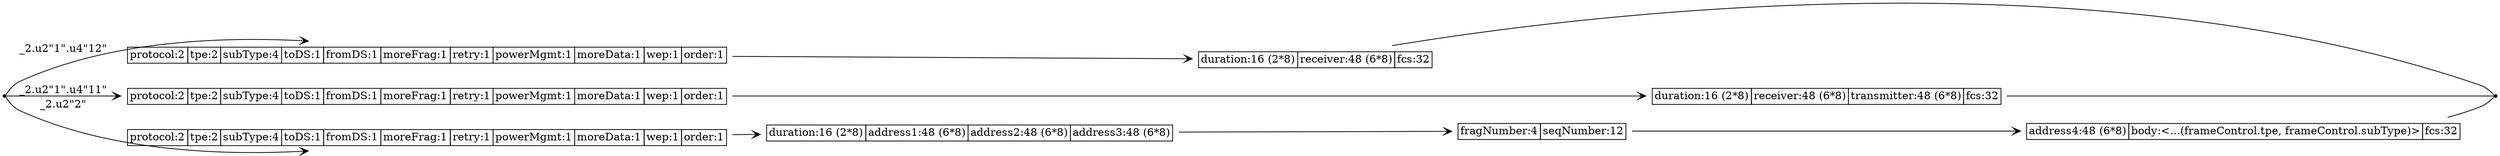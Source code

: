 digraph G {
  rankdir = LR;
  node [shape=plaintext];
  edge [arrowhead=vee];

  n0 [shape=point];
  n1 [shape=point];
  n2 [label=<
    <TABLE BORDER="0" CELLBORDER="1" CELLSPACING="0" TOOLTIP="cts" HREF="#">
      <TR><TD>duration:16 (2*8)</TD><TD>receiver:48 (6*8)</TD><TD>fcs:32</TD></TR>
    </TABLE>
  >];
  n3 [label=<
    <TABLE BORDER="0" CELLBORDER="1" CELLSPACING="0" TOOLTIP="data" HREF="#">
      <TR><TD>address4:48 (6*8)</TD><TD>body:&lt;...(frameControl.tpe, frameControl.subType)&gt;</TD><TD>fcs:32</TD></TR>
    </TABLE>
  >];
  n4 [label=<
    <TABLE BORDER="0" CELLBORDER="1" CELLSPACING="0" TOOLTIP="rts" HREF="#">
      <TR><TD>duration:16 (2*8)</TD><TD>receiver:48 (6*8)</TD><TD>transmitter:48 (6*8)</TD><TD>fcs:32</TD></TR>
    </TABLE>
  >];
  n5 [label=<
    <TABLE BORDER="0" CELLBORDER="1" CELLSPACING="0" TOOLTIP="cts.frameControl" HREF="#">
      <TR><TD>protocol:2</TD><TD>tpe:2</TD><TD>subType:4</TD><TD>toDS:1</TD><TD>fromDS:1</TD><TD>moreFrag:1</TD><TD>retry:1</TD><TD>powerMgmt:1</TD><TD>moreData:1</TD><TD>wep:1</TD><TD>order:1</TD></TR>
    </TABLE>
  >];
  n6 [label=<
    <TABLE BORDER="0" CELLBORDER="1" CELLSPACING="0" TOOLTIP="rts.frameControl" HREF="#">
      <TR><TD>protocol:2</TD><TD>tpe:2</TD><TD>subType:4</TD><TD>toDS:1</TD><TD>fromDS:1</TD><TD>moreFrag:1</TD><TD>retry:1</TD><TD>powerMgmt:1</TD><TD>moreData:1</TD><TD>wep:1</TD><TD>order:1</TD></TR>
    </TABLE>
  >];
  n7 [label=<
    <TABLE BORDER="0" CELLBORDER="1" CELLSPACING="0" TOOLTIP="data.frameControl" HREF="#">
      <TR><TD>protocol:2</TD><TD>tpe:2</TD><TD>subType:4</TD><TD>toDS:1</TD><TD>fromDS:1</TD><TD>moreFrag:1</TD><TD>retry:1</TD><TD>powerMgmt:1</TD><TD>moreData:1</TD><TD>wep:1</TD><TD>order:1</TD></TR>
    </TABLE>
  >];
  n8 [label=<
    <TABLE BORDER="0" CELLBORDER="1" CELLSPACING="0" TOOLTIP="data" HREF="#">
      <TR><TD>duration:16 (2*8)</TD><TD>address1:48 (6*8)</TD><TD>address2:48 (6*8)</TD><TD>address3:48 (6*8)</TD></TR>
    </TABLE>
  >];
  n9 [label=<
    <TABLE BORDER="0" CELLBORDER="1" CELLSPACING="0" TOOLTIP="data.seqControl" HREF="#">
      <TR><TD>fragNumber:4</TD><TD>seqNumber:12</TD></TR>
    </TABLE>
  >];

  n4 -> n1 [arrowhead=none];
  n2 -> n1 [arrowhead=none];
  n3 -> n1 [arrowhead=none];
  n0 -> n5 [label="_2.u2\"1\".u4\"12\""];
  n5 -> n2;
  n0 -> n6 [label="_2.u2\"1\".u4\"11\""];
  n6 -> n4;
  n0 -> n7 [label="_2.u2\"2\""];
  n7 -> n8;
  n8 -> n9;
  n9 -> n3;
}